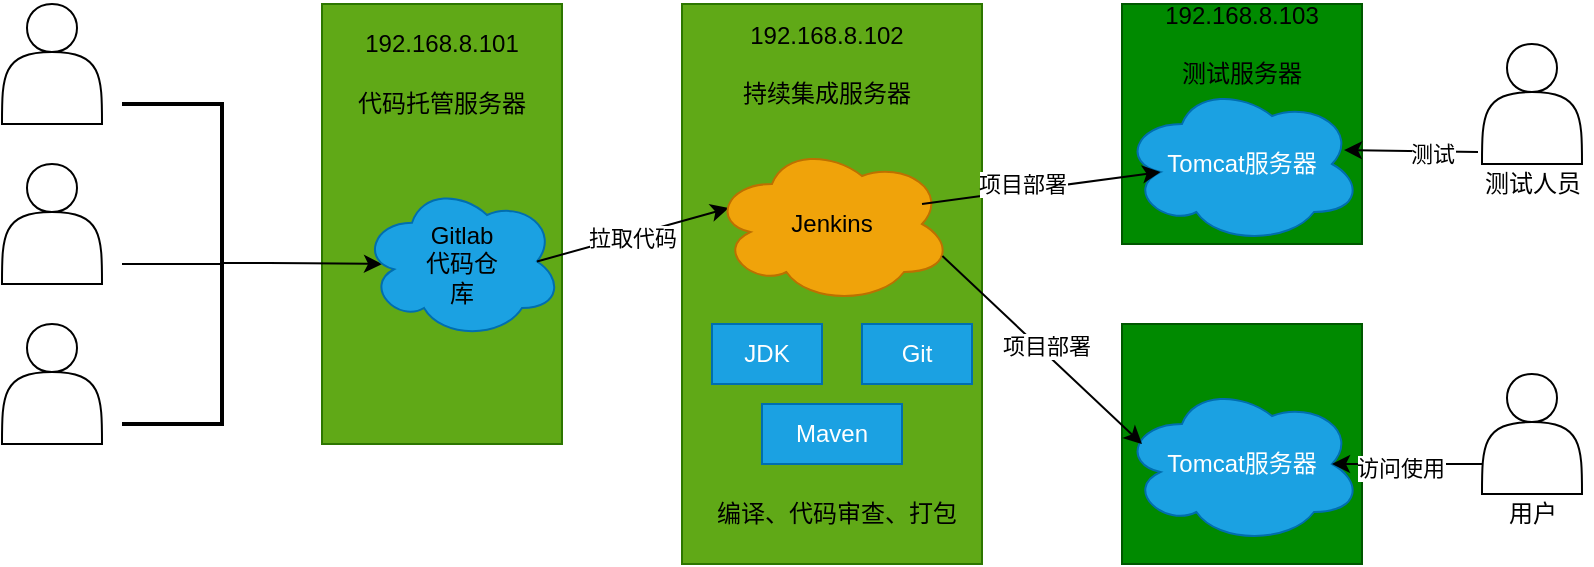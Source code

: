 <mxfile version="14.9.0" type="github">
  <diagram id="M7w5pq49-lNZlmRb2Dbw" name="Page-1">
    <mxGraphModel dx="946" dy="589" grid="1" gridSize="10" guides="1" tooltips="1" connect="1" arrows="1" fold="1" page="1" pageScale="1" pageWidth="827" pageHeight="1169" math="0" shadow="0">
      <root>
        <mxCell id="0" />
        <mxCell id="1" parent="0" />
        <mxCell id="aofIyYApxBmDLa7dMIoh-1" value="" style="shape=actor;whiteSpace=wrap;html=1;" vertex="1" parent="1">
          <mxGeometry x="20" y="100" width="50" height="60" as="geometry" />
        </mxCell>
        <mxCell id="aofIyYApxBmDLa7dMIoh-2" value="" style="shape=actor;whiteSpace=wrap;html=1;" vertex="1" parent="1">
          <mxGeometry x="20" y="260" width="50" height="60" as="geometry" />
        </mxCell>
        <mxCell id="aofIyYApxBmDLa7dMIoh-3" value="" style="shape=actor;whiteSpace=wrap;html=1;" vertex="1" parent="1">
          <mxGeometry x="20" y="180" width="50" height="60" as="geometry" />
        </mxCell>
        <mxCell id="aofIyYApxBmDLa7dMIoh-4" value="" style="verticalLabelPosition=bottom;verticalAlign=top;html=1;shape=mxgraph.basic.rect;fillColor2=none;strokeWidth=1;size=20;indent=5;fillColor=#60a917;strokeColor=#2D7600;fontColor=#ffffff;" vertex="1" parent="1">
          <mxGeometry x="180" y="100" width="120" height="220" as="geometry" />
        </mxCell>
        <mxCell id="aofIyYApxBmDLa7dMIoh-5" value="" style="verticalLabelPosition=bottom;verticalAlign=top;html=1;shape=mxgraph.basic.rect;fillColor2=none;strokeWidth=1;size=20;indent=5;fillColor=#60a917;strokeColor=#2D7600;fontColor=#ffffff;" vertex="1" parent="1">
          <mxGeometry x="360" y="100" width="150" height="280" as="geometry" />
        </mxCell>
        <mxCell id="aofIyYApxBmDLa7dMIoh-7" value="" style="verticalLabelPosition=bottom;verticalAlign=top;html=1;shape=mxgraph.basic.rect;fillColor2=none;strokeWidth=1;size=20;indent=5;fillColor=#008a00;strokeColor=#005700;fontColor=#ffffff;" vertex="1" parent="1">
          <mxGeometry x="580" y="260" width="120" height="120" as="geometry" />
        </mxCell>
        <mxCell id="aofIyYApxBmDLa7dMIoh-9" value="" style="strokeWidth=2;html=1;shape=mxgraph.flowchart.annotation_1;align=left;pointerEvents=1;rotation=-180;" vertex="1" parent="1">
          <mxGeometry x="80" y="150" width="50" height="160" as="geometry" />
        </mxCell>
        <mxCell id="aofIyYApxBmDLa7dMIoh-13" value="" style="line;strokeWidth=1;fillColor=none;align=left;verticalAlign=middle;spacingTop=-1;spacingLeft=3;spacingRight=3;rotatable=0;labelPosition=right;points=[];portConstraint=eastwest;" vertex="1" parent="1">
          <mxGeometry x="80" y="226" width="50" height="8" as="geometry" />
        </mxCell>
        <mxCell id="aofIyYApxBmDLa7dMIoh-17" value="" style="endArrow=classic;html=1;" edge="1" parent="1">
          <mxGeometry width="50" height="50" relative="1" as="geometry">
            <mxPoint x="130" y="229.5" as="sourcePoint" />
            <mxPoint x="210" y="230" as="targetPoint" />
            <Array as="points">
              <mxPoint x="163" y="229.5" />
            </Array>
          </mxGeometry>
        </mxCell>
        <mxCell id="aofIyYApxBmDLa7dMIoh-19" value="192.168.8.101" style="text;html=1;strokeColor=none;fillColor=none;align=center;verticalAlign=middle;whiteSpace=wrap;rounded=0;" vertex="1" parent="1">
          <mxGeometry x="200" y="110" width="80" height="20" as="geometry" />
        </mxCell>
        <mxCell id="aofIyYApxBmDLa7dMIoh-20" value="代码托管服务器" style="text;html=1;strokeColor=none;fillColor=none;align=center;verticalAlign=middle;whiteSpace=wrap;rounded=0;" vertex="1" parent="1">
          <mxGeometry x="190" y="130" width="100" height="40" as="geometry" />
        </mxCell>
        <mxCell id="aofIyYApxBmDLa7dMIoh-21" value="" style="ellipse;shape=cloud;whiteSpace=wrap;html=1;fillColor=#1ba1e2;strokeColor=#006EAF;fontColor=#ffffff;" vertex="1" parent="1">
          <mxGeometry x="200" y="190" width="100" height="77.5" as="geometry" />
        </mxCell>
        <mxCell id="aofIyYApxBmDLa7dMIoh-22" value="Gitlab代码仓库" style="text;html=1;strokeColor=none;fillColor=none;align=center;verticalAlign=middle;whiteSpace=wrap;rounded=0;" vertex="1" parent="1">
          <mxGeometry x="230" y="220" width="40" height="20" as="geometry" />
        </mxCell>
        <mxCell id="aofIyYApxBmDLa7dMIoh-23" value="" style="endArrow=classic;html=1;exitX=0.875;exitY=0.5;exitDx=0;exitDy=0;exitPerimeter=0;entryX=0.07;entryY=0.4;entryDx=0;entryDy=0;entryPerimeter=0;" edge="1" parent="1" source="aofIyYApxBmDLa7dMIoh-21" target="aofIyYApxBmDLa7dMIoh-25">
          <mxGeometry width="50" height="50" relative="1" as="geometry">
            <mxPoint x="290" y="270" as="sourcePoint" />
            <mxPoint x="340" y="220" as="targetPoint" />
          </mxGeometry>
        </mxCell>
        <mxCell id="aofIyYApxBmDLa7dMIoh-38" value="拉取代码" style="edgeLabel;html=1;align=center;verticalAlign=middle;resizable=0;points=[];" vertex="1" connectable="0" parent="aofIyYApxBmDLa7dMIoh-23">
          <mxGeometry x="-0.018" y="-1" relative="1" as="geometry">
            <mxPoint as="offset" />
          </mxGeometry>
        </mxCell>
        <mxCell id="aofIyYApxBmDLa7dMIoh-25" value="Jenkins" style="ellipse;shape=cloud;whiteSpace=wrap;html=1;fillColor=#f0a30a;strokeColor=#BD7000;fontColor=#000000;" vertex="1" parent="1">
          <mxGeometry x="375" y="170" width="120" height="80" as="geometry" />
        </mxCell>
        <mxCell id="aofIyYApxBmDLa7dMIoh-26" value="192.168.8.102&lt;br&gt;&lt;br&gt;持续集成服务器" style="text;html=1;strokeColor=none;fillColor=none;align=center;verticalAlign=middle;whiteSpace=wrap;rounded=0;" vertex="1" parent="1">
          <mxGeometry x="375" y="110" width="115" height="40" as="geometry" />
        </mxCell>
        <mxCell id="aofIyYApxBmDLa7dMIoh-27" value="JDK" style="rounded=0;whiteSpace=wrap;html=1;fillColor=#1ba1e2;strokeColor=#006EAF;fontColor=#ffffff;" vertex="1" parent="1">
          <mxGeometry x="375" y="260" width="55" height="30" as="geometry" />
        </mxCell>
        <mxCell id="aofIyYApxBmDLa7dMIoh-28" value="Git" style="rounded=0;whiteSpace=wrap;html=1;fillColor=#1ba1e2;strokeColor=#006EAF;fontColor=#ffffff;" vertex="1" parent="1">
          <mxGeometry x="450" y="260" width="55" height="30" as="geometry" />
        </mxCell>
        <mxCell id="aofIyYApxBmDLa7dMIoh-29" value="Maven" style="rounded=0;whiteSpace=wrap;html=1;fillColor=#1ba1e2;strokeColor=#006EAF;fontColor=#ffffff;" vertex="1" parent="1">
          <mxGeometry x="400" y="300" width="70" height="30" as="geometry" />
        </mxCell>
        <mxCell id="aofIyYApxBmDLa7dMIoh-30" value="编译、代码审查、打包" style="text;html=1;strokeColor=none;fillColor=none;align=center;verticalAlign=middle;whiteSpace=wrap;rounded=0;" vertex="1" parent="1">
          <mxGeometry x="375" y="340" width="125" height="30" as="geometry" />
        </mxCell>
        <mxCell id="aofIyYApxBmDLa7dMIoh-31" value="" style="verticalLabelPosition=bottom;verticalAlign=top;html=1;shape=mxgraph.basic.rect;fillColor2=none;strokeWidth=1;size=20;indent=5;fillColor=#008a00;strokeColor=#005700;fontColor=#ffffff;" vertex="1" parent="1">
          <mxGeometry x="580" y="100" width="120" height="120" as="geometry" />
        </mxCell>
        <mxCell id="aofIyYApxBmDLa7dMIoh-32" value="Tomcat服务器" style="ellipse;shape=cloud;whiteSpace=wrap;html=1;fillColor=#1ba1e2;strokeColor=#006EAF;fontColor=#ffffff;" vertex="1" parent="1">
          <mxGeometry x="580" y="140" width="120" height="80" as="geometry" />
        </mxCell>
        <mxCell id="aofIyYApxBmDLa7dMIoh-33" value="Tomcat服务器" style="ellipse;shape=cloud;whiteSpace=wrap;html=1;fillColor=#1ba1e2;strokeColor=#006EAF;fontColor=#ffffff;" vertex="1" parent="1">
          <mxGeometry x="580" y="290" width="120" height="80" as="geometry" />
        </mxCell>
        <mxCell id="aofIyYApxBmDLa7dMIoh-34" value="" style="shape=actor;whiteSpace=wrap;html=1;" vertex="1" parent="1">
          <mxGeometry x="760" y="120" width="50" height="60" as="geometry" />
        </mxCell>
        <mxCell id="aofIyYApxBmDLa7dMIoh-35" value="" style="shape=actor;whiteSpace=wrap;html=1;" vertex="1" parent="1">
          <mxGeometry x="760" y="285" width="50" height="60" as="geometry" />
        </mxCell>
        <mxCell id="aofIyYApxBmDLa7dMIoh-36" value="&lt;span&gt;测试人员&lt;/span&gt;" style="text;html=1;align=center;verticalAlign=middle;resizable=0;points=[];autosize=1;strokeColor=none;" vertex="1" parent="1">
          <mxGeometry x="755" y="180" width="60" height="20" as="geometry" />
        </mxCell>
        <mxCell id="aofIyYApxBmDLa7dMIoh-37" value="用户" style="text;html=1;align=center;verticalAlign=middle;resizable=0;points=[];autosize=1;strokeColor=none;" vertex="1" parent="1">
          <mxGeometry x="765" y="345" width="40" height="20" as="geometry" />
        </mxCell>
        <mxCell id="aofIyYApxBmDLa7dMIoh-39" value="" style="endArrow=classic;html=1;entryX=0.16;entryY=0.55;entryDx=0;entryDy=0;entryPerimeter=0;" edge="1" parent="1" target="aofIyYApxBmDLa7dMIoh-32">
          <mxGeometry width="50" height="50" relative="1" as="geometry">
            <mxPoint x="480" y="200" as="sourcePoint" />
            <mxPoint x="530" y="150" as="targetPoint" />
          </mxGeometry>
        </mxCell>
        <mxCell id="aofIyYApxBmDLa7dMIoh-41" value="项目部署" style="edgeLabel;html=1;align=center;verticalAlign=middle;resizable=0;points=[];" vertex="1" connectable="0" parent="aofIyYApxBmDLa7dMIoh-39">
          <mxGeometry x="-0.154" y="3" relative="1" as="geometry">
            <mxPoint as="offset" />
          </mxGeometry>
        </mxCell>
        <mxCell id="aofIyYApxBmDLa7dMIoh-40" value="" style="endArrow=classic;html=1;exitX=0.96;exitY=0.7;exitDx=0;exitDy=0;exitPerimeter=0;" edge="1" parent="1" source="aofIyYApxBmDLa7dMIoh-25">
          <mxGeometry width="50" height="50" relative="1" as="geometry">
            <mxPoint x="480" y="235" as="sourcePoint" />
            <mxPoint x="590" y="320" as="targetPoint" />
          </mxGeometry>
        </mxCell>
        <mxCell id="aofIyYApxBmDLa7dMIoh-42" value="项目部署" style="edgeLabel;html=1;align=center;verticalAlign=middle;resizable=0;points=[];" vertex="1" connectable="0" parent="aofIyYApxBmDLa7dMIoh-40">
          <mxGeometry x="-0.01" y="3" relative="1" as="geometry">
            <mxPoint as="offset" />
          </mxGeometry>
        </mxCell>
        <mxCell id="aofIyYApxBmDLa7dMIoh-43" value="" style="endArrow=classic;html=1;exitX=-0.04;exitY=0.9;exitDx=0;exitDy=0;exitPerimeter=0;entryX=0.925;entryY=0.413;entryDx=0;entryDy=0;entryPerimeter=0;" edge="1" parent="1" source="aofIyYApxBmDLa7dMIoh-34" target="aofIyYApxBmDLa7dMIoh-32">
          <mxGeometry width="50" height="50" relative="1" as="geometry">
            <mxPoint x="680" y="530" as="sourcePoint" />
            <mxPoint x="730" y="480" as="targetPoint" />
          </mxGeometry>
        </mxCell>
        <mxCell id="aofIyYApxBmDLa7dMIoh-44" value="测试" style="edgeLabel;html=1;align=center;verticalAlign=middle;resizable=0;points=[];" vertex="1" connectable="0" parent="aofIyYApxBmDLa7dMIoh-43">
          <mxGeometry x="-0.314" y="1" relative="1" as="geometry">
            <mxPoint as="offset" />
          </mxGeometry>
        </mxCell>
        <mxCell id="aofIyYApxBmDLa7dMIoh-45" value="" style="endArrow=classic;html=1;entryX=0.875;entryY=0.5;entryDx=0;entryDy=0;entryPerimeter=0;exitX=0;exitY=0.75;exitDx=0;exitDy=0;" edge="1" parent="1" source="aofIyYApxBmDLa7dMIoh-35" target="aofIyYApxBmDLa7dMIoh-33">
          <mxGeometry width="50" height="50" relative="1" as="geometry">
            <mxPoint x="680" y="500" as="sourcePoint" />
            <mxPoint x="730" y="450" as="targetPoint" />
          </mxGeometry>
        </mxCell>
        <mxCell id="aofIyYApxBmDLa7dMIoh-46" value="访问使用" style="edgeLabel;html=1;align=center;verticalAlign=middle;resizable=0;points=[];" vertex="1" connectable="0" parent="aofIyYApxBmDLa7dMIoh-45">
          <mxGeometry x="0.093" y="2" relative="1" as="geometry">
            <mxPoint as="offset" />
          </mxGeometry>
        </mxCell>
        <mxCell id="aofIyYApxBmDLa7dMIoh-47" value="192.168.8.103&lt;br&gt;&lt;br&gt;测试服务器" style="text;html=1;strokeColor=none;fillColor=none;align=center;verticalAlign=middle;whiteSpace=wrap;rounded=0;" vertex="1" parent="1">
          <mxGeometry x="590" y="100" width="100" height="40" as="geometry" />
        </mxCell>
      </root>
    </mxGraphModel>
  </diagram>
</mxfile>

